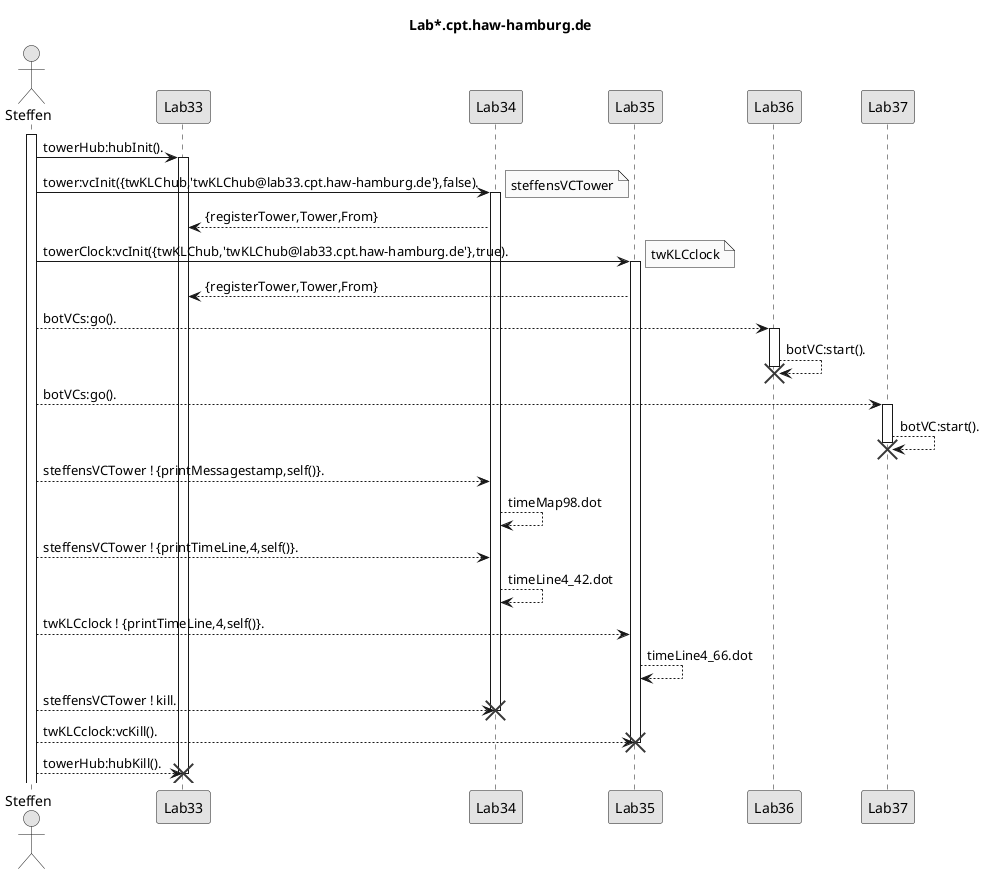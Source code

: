 @startuml
skinparam monochrome true

title Lab*.cpt.haw-hamburg.de
actor Steffen
participant Lab33
participant Lab34
participant Lab35
participant Lab36
participant Lab37

activate Steffen
Steffen -> Lab33 : towerHub:hubInit().
activate Lab33
Steffen -> Lab34 : tower:vcInit({twKLChub,'twKLChub@lab33.cpt.haw-hamburg.de'},false).
note right
   steffensVCTower
end note
activate Lab34
Lab34 --> Lab33 : {registerTower,Tower,From}
Steffen -> Lab35 : towerClock:vcInit({twKLChub,'twKLChub@lab33.cpt.haw-hamburg.de'},true).
note right
   twKLCclock
end note
activate Lab35
Lab35 --> Lab33 : {registerTower,Tower,From}

Steffen --> Lab36 : botVCs:go().
activate Lab36
Lab36 --> Lab36 : botVC:start().
destroy Lab36
Steffen --> Lab37 : botVCs:go().
activate Lab37
Lab37 --> Lab37 : botVC:start().
destroy Lab37

Steffen --> Lab34 : steffensVCTower ! {printMessagestamp,self()}.
Lab34 --> Lab34 : timeMap98.dot

Steffen --> Lab34 : steffensVCTower ! {printTimeLine,4,self()}.
Lab34 --> Lab34 : timeLine4_42.dot
Steffen --> Lab35 : twKLCclock ! {printTimeLine,4,self()}.
Lab35 --> Lab35 : timeLine4_66.dot

Steffen --> Lab34 : steffensVCTower ! kill.
destroy Lab34

Steffen --> Lab35 : twKLCclock:vcKill().
destroy Lab35
Steffen --> Lab33 : towerHub:hubKill().
destroy Lab33
@enduml
